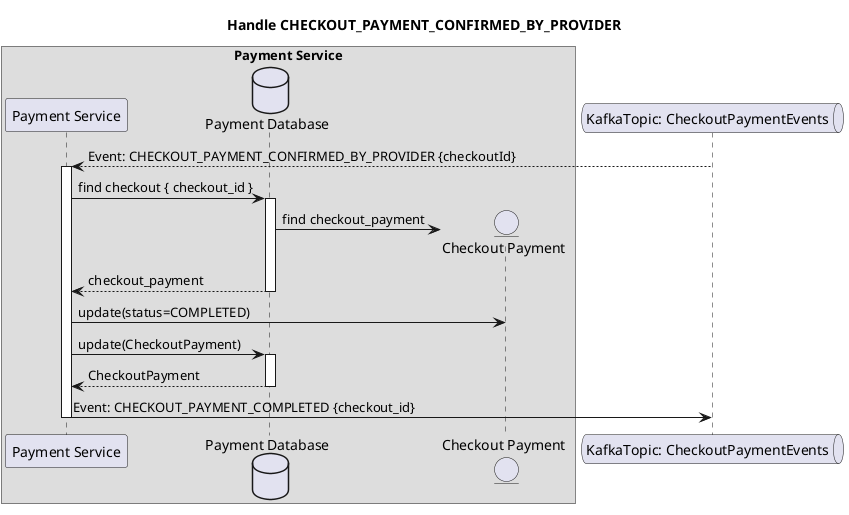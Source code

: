 @startuml Handle CHECKOUT_PAYMENT_CONFIRMED_BY_PROVIDER
title "Handle CHECKOUT_PAYMENT_CONFIRMED_BY_PROVIDER"
box "Payment Service"
    participant "Payment Service" as payment_service
    database "Payment Database" as payment_database
    entity "Checkout Payment" as checkout_payment
end box
queue "KafkaTopic: CheckoutPaymentEvents" as checkout_payment_topic

checkout_payment_topic --> payment_service: Event: CHECKOUT_PAYMENT_CONFIRMED_BY_PROVIDER {checkoutId}
activate payment_service
payment_service -> payment_database: find checkout { checkout_id }
activate payment_database
    payment_database -> checkout_payment **: find checkout_payment
    payment_database --> payment_service: checkout_payment
deactivate payment_database
payment_service -> checkout_payment: update(status=COMPLETED)
payment_service -> payment_database: update(CheckoutPayment)
activate payment_database
payment_database --> payment_service: CheckoutPayment
deactivate payment_database
payment_service -> checkout_payment_topic: Event: CHECKOUT_PAYMENT_COMPLETED {checkout_id}
deactivate payment_service
@enduml